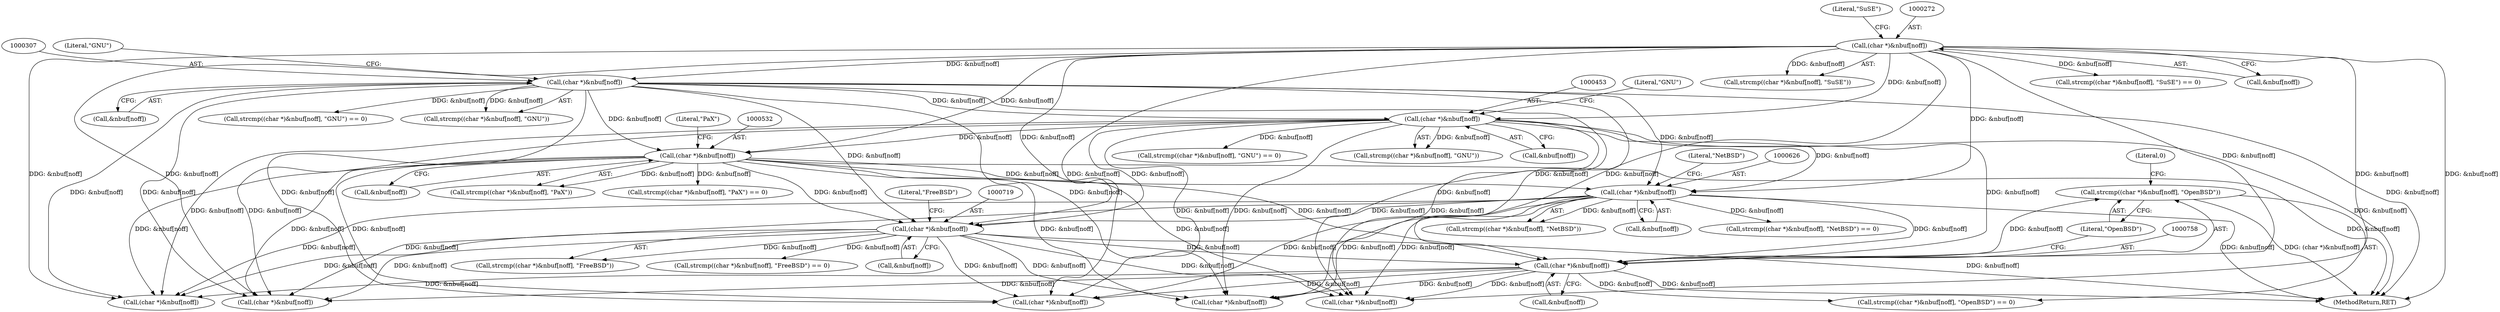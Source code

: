 digraph "0_file_ce90e05774dd77d86cfc8dfa6da57b32816841c4_2@API" {
"1000756" [label="(Call,strcmp((char *)&nbuf[noff], \"OpenBSD\"))"];
"1000757" [label="(Call,(char *)&nbuf[noff])"];
"1000531" [label="(Call,(char *)&nbuf[noff])"];
"1000271" [label="(Call,(char *)&nbuf[noff])"];
"1000306" [label="(Call,(char *)&nbuf[noff])"];
"1000452" [label="(Call,(char *)&nbuf[noff])"];
"1000625" [label="(Call,(char *)&nbuf[noff])"];
"1000718" [label="(Call,(char *)&nbuf[noff])"];
"1000271" [label="(Call,(char *)&nbuf[noff])"];
"1000759" [label="(Call,&nbuf[noff])"];
"1000631" [label="(Literal,\"NetBSD\")"];
"1000720" [label="(Call,&nbuf[noff])"];
"1000452" [label="(Call,(char *)&nbuf[noff])"];
"1000454" [label="(Call,&nbuf[noff])"];
"1000533" [label="(Call,&nbuf[noff])"];
"1000764" [label="(Literal,0)"];
"1000451" [label="(Call,strcmp((char *)&nbuf[noff], \"GNU\"))"];
"1000277" [label="(Literal,\"SuSE\")"];
"1000756" [label="(Call,strcmp((char *)&nbuf[noff], \"OpenBSD\"))"];
"1000718" [label="(Call,(char *)&nbuf[noff])"];
"1000530" [label="(Call,strcmp((char *)&nbuf[noff], \"PaX\"))"];
"1000888" [label="(Call,(char *)&nbuf[noff])"];
"1000537" [label="(Literal,\"PaX\")"];
"1000450" [label="(Call,strcmp((char *)&nbuf[noff], \"GNU\") == 0)"];
"1000304" [label="(Call,strcmp((char *)&nbuf[noff], \"GNU\") == 0)"];
"1000270" [label="(Call,strcmp((char *)&nbuf[noff], \"SuSE\"))"];
"1000763" [label="(Literal,\"OpenBSD\")"];
"1000873" [label="(Call,(char *)&nbuf[noff])"];
"1000312" [label="(Literal,\"GNU\")"];
"1000624" [label="(Call,strcmp((char *)&nbuf[noff], \"NetBSD\"))"];
"1000627" [label="(Call,&nbuf[noff])"];
"1000907" [label="(Call,(char *)&nbuf[noff])"];
"1000755" [label="(Call,strcmp((char *)&nbuf[noff], \"OpenBSD\") == 0)"];
"1000623" [label="(Call,strcmp((char *)&nbuf[noff], \"NetBSD\") == 0)"];
"1000625" [label="(Call,(char *)&nbuf[noff])"];
"1000717" [label="(Call,strcmp((char *)&nbuf[noff], \"FreeBSD\"))"];
"1000531" [label="(Call,(char *)&nbuf[noff])"];
"1000796" [label="(Call,(char *)&nbuf[noff])"];
"1000926" [label="(Call,(char *)&nbuf[noff])"];
"1000757" [label="(Call,(char *)&nbuf[noff])"];
"1000269" [label="(Call,strcmp((char *)&nbuf[noff], \"SuSE\") == 0)"];
"1000306" [label="(Call,(char *)&nbuf[noff])"];
"1000529" [label="(Call,strcmp((char *)&nbuf[noff], \"PaX\") == 0)"];
"1000724" [label="(Literal,\"FreeBSD\")"];
"1000305" [label="(Call,strcmp((char *)&nbuf[noff], \"GNU\"))"];
"1000308" [label="(Call,&nbuf[noff])"];
"1000273" [label="(Call,&nbuf[noff])"];
"1000716" [label="(Call,strcmp((char *)&nbuf[noff], \"FreeBSD\") == 0)"];
"1001244" [label="(MethodReturn,RET)"];
"1000458" [label="(Literal,\"GNU\")"];
"1000756" -> "1000755"  [label="AST: "];
"1000756" -> "1000763"  [label="CFG: "];
"1000757" -> "1000756"  [label="AST: "];
"1000763" -> "1000756"  [label="AST: "];
"1000764" -> "1000756"  [label="CFG: "];
"1000756" -> "1001244"  [label="DDG: (char *)&nbuf[noff]"];
"1000757" -> "1000756"  [label="DDG: &nbuf[noff]"];
"1000757" -> "1000759"  [label="CFG: "];
"1000758" -> "1000757"  [label="AST: "];
"1000759" -> "1000757"  [label="AST: "];
"1000763" -> "1000757"  [label="CFG: "];
"1000757" -> "1001244"  [label="DDG: &nbuf[noff]"];
"1000757" -> "1000755"  [label="DDG: &nbuf[noff]"];
"1000531" -> "1000757"  [label="DDG: &nbuf[noff]"];
"1000625" -> "1000757"  [label="DDG: &nbuf[noff]"];
"1000718" -> "1000757"  [label="DDG: &nbuf[noff]"];
"1000271" -> "1000757"  [label="DDG: &nbuf[noff]"];
"1000306" -> "1000757"  [label="DDG: &nbuf[noff]"];
"1000452" -> "1000757"  [label="DDG: &nbuf[noff]"];
"1000757" -> "1000796"  [label="DDG: &nbuf[noff]"];
"1000757" -> "1000873"  [label="DDG: &nbuf[noff]"];
"1000757" -> "1000888"  [label="DDG: &nbuf[noff]"];
"1000757" -> "1000907"  [label="DDG: &nbuf[noff]"];
"1000757" -> "1000926"  [label="DDG: &nbuf[noff]"];
"1000531" -> "1000530"  [label="AST: "];
"1000531" -> "1000533"  [label="CFG: "];
"1000532" -> "1000531"  [label="AST: "];
"1000533" -> "1000531"  [label="AST: "];
"1000537" -> "1000531"  [label="CFG: "];
"1000531" -> "1001244"  [label="DDG: &nbuf[noff]"];
"1000531" -> "1000529"  [label="DDG: &nbuf[noff]"];
"1000531" -> "1000530"  [label="DDG: &nbuf[noff]"];
"1000271" -> "1000531"  [label="DDG: &nbuf[noff]"];
"1000306" -> "1000531"  [label="DDG: &nbuf[noff]"];
"1000452" -> "1000531"  [label="DDG: &nbuf[noff]"];
"1000531" -> "1000625"  [label="DDG: &nbuf[noff]"];
"1000531" -> "1000718"  [label="DDG: &nbuf[noff]"];
"1000531" -> "1000796"  [label="DDG: &nbuf[noff]"];
"1000531" -> "1000873"  [label="DDG: &nbuf[noff]"];
"1000531" -> "1000888"  [label="DDG: &nbuf[noff]"];
"1000531" -> "1000907"  [label="DDG: &nbuf[noff]"];
"1000531" -> "1000926"  [label="DDG: &nbuf[noff]"];
"1000271" -> "1000270"  [label="AST: "];
"1000271" -> "1000273"  [label="CFG: "];
"1000272" -> "1000271"  [label="AST: "];
"1000273" -> "1000271"  [label="AST: "];
"1000277" -> "1000271"  [label="CFG: "];
"1000271" -> "1001244"  [label="DDG: &nbuf[noff]"];
"1000271" -> "1000269"  [label="DDG: &nbuf[noff]"];
"1000271" -> "1000270"  [label="DDG: &nbuf[noff]"];
"1000271" -> "1000306"  [label="DDG: &nbuf[noff]"];
"1000271" -> "1000452"  [label="DDG: &nbuf[noff]"];
"1000271" -> "1000625"  [label="DDG: &nbuf[noff]"];
"1000271" -> "1000718"  [label="DDG: &nbuf[noff]"];
"1000271" -> "1000796"  [label="DDG: &nbuf[noff]"];
"1000271" -> "1000873"  [label="DDG: &nbuf[noff]"];
"1000271" -> "1000888"  [label="DDG: &nbuf[noff]"];
"1000271" -> "1000907"  [label="DDG: &nbuf[noff]"];
"1000271" -> "1000926"  [label="DDG: &nbuf[noff]"];
"1000306" -> "1000305"  [label="AST: "];
"1000306" -> "1000308"  [label="CFG: "];
"1000307" -> "1000306"  [label="AST: "];
"1000308" -> "1000306"  [label="AST: "];
"1000312" -> "1000306"  [label="CFG: "];
"1000306" -> "1001244"  [label="DDG: &nbuf[noff]"];
"1000306" -> "1000304"  [label="DDG: &nbuf[noff]"];
"1000306" -> "1000305"  [label="DDG: &nbuf[noff]"];
"1000306" -> "1000452"  [label="DDG: &nbuf[noff]"];
"1000306" -> "1000625"  [label="DDG: &nbuf[noff]"];
"1000306" -> "1000718"  [label="DDG: &nbuf[noff]"];
"1000306" -> "1000796"  [label="DDG: &nbuf[noff]"];
"1000306" -> "1000873"  [label="DDG: &nbuf[noff]"];
"1000306" -> "1000888"  [label="DDG: &nbuf[noff]"];
"1000306" -> "1000907"  [label="DDG: &nbuf[noff]"];
"1000306" -> "1000926"  [label="DDG: &nbuf[noff]"];
"1000452" -> "1000451"  [label="AST: "];
"1000452" -> "1000454"  [label="CFG: "];
"1000453" -> "1000452"  [label="AST: "];
"1000454" -> "1000452"  [label="AST: "];
"1000458" -> "1000452"  [label="CFG: "];
"1000452" -> "1001244"  [label="DDG: &nbuf[noff]"];
"1000452" -> "1000450"  [label="DDG: &nbuf[noff]"];
"1000452" -> "1000451"  [label="DDG: &nbuf[noff]"];
"1000452" -> "1000625"  [label="DDG: &nbuf[noff]"];
"1000452" -> "1000718"  [label="DDG: &nbuf[noff]"];
"1000452" -> "1000796"  [label="DDG: &nbuf[noff]"];
"1000452" -> "1000873"  [label="DDG: &nbuf[noff]"];
"1000452" -> "1000888"  [label="DDG: &nbuf[noff]"];
"1000452" -> "1000907"  [label="DDG: &nbuf[noff]"];
"1000452" -> "1000926"  [label="DDG: &nbuf[noff]"];
"1000625" -> "1000624"  [label="AST: "];
"1000625" -> "1000627"  [label="CFG: "];
"1000626" -> "1000625"  [label="AST: "];
"1000627" -> "1000625"  [label="AST: "];
"1000631" -> "1000625"  [label="CFG: "];
"1000625" -> "1001244"  [label="DDG: &nbuf[noff]"];
"1000625" -> "1000623"  [label="DDG: &nbuf[noff]"];
"1000625" -> "1000624"  [label="DDG: &nbuf[noff]"];
"1000625" -> "1000718"  [label="DDG: &nbuf[noff]"];
"1000625" -> "1000796"  [label="DDG: &nbuf[noff]"];
"1000625" -> "1000873"  [label="DDG: &nbuf[noff]"];
"1000625" -> "1000888"  [label="DDG: &nbuf[noff]"];
"1000625" -> "1000907"  [label="DDG: &nbuf[noff]"];
"1000625" -> "1000926"  [label="DDG: &nbuf[noff]"];
"1000718" -> "1000717"  [label="AST: "];
"1000718" -> "1000720"  [label="CFG: "];
"1000719" -> "1000718"  [label="AST: "];
"1000720" -> "1000718"  [label="AST: "];
"1000724" -> "1000718"  [label="CFG: "];
"1000718" -> "1001244"  [label="DDG: &nbuf[noff]"];
"1000718" -> "1000716"  [label="DDG: &nbuf[noff]"];
"1000718" -> "1000717"  [label="DDG: &nbuf[noff]"];
"1000718" -> "1000796"  [label="DDG: &nbuf[noff]"];
"1000718" -> "1000873"  [label="DDG: &nbuf[noff]"];
"1000718" -> "1000888"  [label="DDG: &nbuf[noff]"];
"1000718" -> "1000907"  [label="DDG: &nbuf[noff]"];
"1000718" -> "1000926"  [label="DDG: &nbuf[noff]"];
}
